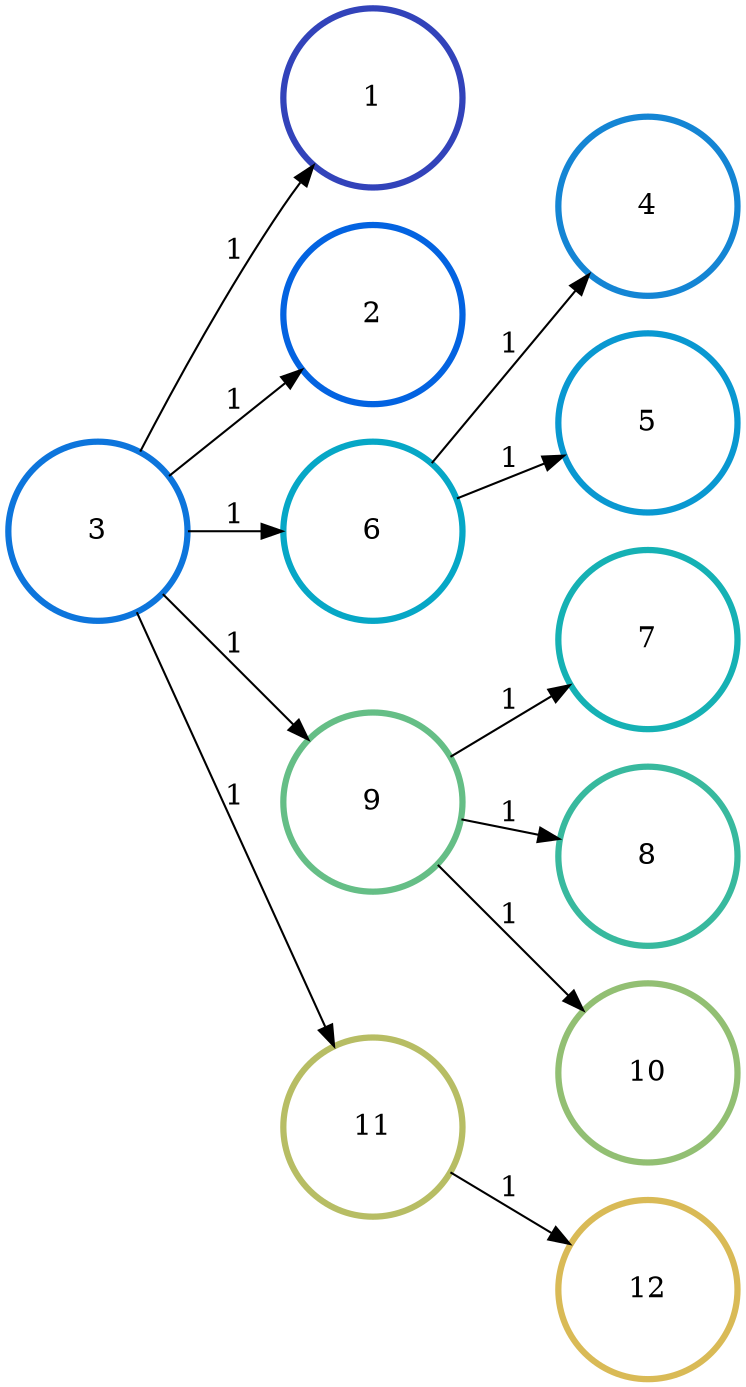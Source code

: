 digraph N {
	overlap="false"
	rankdir="LR"
	0 [label="1",width=1.2,height=1.2,style="",penwidth=3,color="#3243BA"]
	1 [label="2",width=1.2,height=1.2,style="",penwidth=3,color="#0363E1"]
	2 [label="3",width=1.2,height=1.2,style="",penwidth=3,color="#0D75DC"]
	3 [label="4",width=1.2,height=1.2,style="",penwidth=3,color="#1485D4"]
	4 [label="5",width=1.2,height=1.2,style="",penwidth=3,color="#0998D1"]
	5 [label="6",width=1.2,height=1.2,style="",penwidth=3,color="#06A7C6"]
	6 [label="7",width=1.2,height=1.2,style="",penwidth=3,color="#15B1B4"]
	7 [label="8",width=1.2,height=1.2,style="",penwidth=3,color="#38B99E"]
	8 [label="9",width=1.2,height=1.2,style="",penwidth=3,color="#65BE86"]
	9 [label="10",width=1.2,height=1.2,style="",penwidth=3,color="#92BF73"]
	10 [label="11",width=1.2,height=1.2,style="",penwidth=3,color="#B7BD64"]
	11 [label="12",width=1.2,height=1.2,style="",penwidth=3,color="#D9BA56"]
	2 -> 0 [penwidth=1,color=black,label="1"]
	2 -> 1 [penwidth=1,color=black,label="1"]
	2 -> 5 [penwidth=1,color=black,label="1"]
	2 -> 8 [penwidth=1,color=black,label="1"]
	2 -> 10 [penwidth=1,color=black,label="1"]
	5 -> 3 [penwidth=1,color=black,label="1"]
	5 -> 4 [penwidth=1,color=black,label="1"]
	8 -> 6 [penwidth=1,color=black,label="1"]
	8 -> 7 [penwidth=1,color=black,label="1"]
	8 -> 9 [penwidth=1,color=black,label="1"]
	10 -> 11 [penwidth=1,color=black,label="1"]
}
